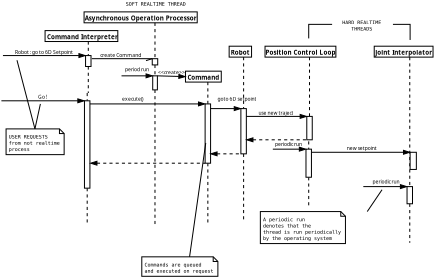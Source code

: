 <?xml version="1.0"?>
<dia:diagram xmlns:dia="http://www.lysator.liu.se/~alla/dia/">
  <dia:layer name="Background" visible="true">
    <dia:object type="UML - Lifeline" version="0" id="O0">
      <dia:attribute name="obj_pos">
        <dia:point val="12.341,6.4"/>
      </dia:attribute>
      <dia:attribute name="obj_bb">
        <dia:rectangle val="11.991,6.375;12.691,13.025"/>
      </dia:attribute>
      <dia:attribute name="conn_endpoints">
        <dia:point val="12.341,6.4"/>
        <dia:point val="12.341,13"/>
      </dia:attribute>
      <dia:attribute name="rtop">
        <dia:real val="1.8"/>
      </dia:attribute>
      <dia:attribute name="rbot">
        <dia:real val="3.2"/>
      </dia:attribute>
      <dia:attribute name="draw_focus">
        <dia:boolean val="true"/>
      </dia:attribute>
      <dia:attribute name="draw_cross">
        <dia:boolean val="false"/>
      </dia:attribute>
      <dia:connections>
        <dia:connection handle="0" to="O1" connection="6"/>
      </dia:connections>
    </dia:object>
    <dia:object type="UML - Class" version="0" id="O1">
      <dia:attribute name="obj_pos">
        <dia:point val="6.8,5"/>
      </dia:attribute>
      <dia:attribute name="obj_bb">
        <dia:rectangle val="6.75,4.95;17.932,6.45"/>
      </dia:attribute>
      <dia:attribute name="elem_corner">
        <dia:point val="6.8,5"/>
      </dia:attribute>
      <dia:attribute name="elem_width">
        <dia:real val="11.082"/>
      </dia:attribute>
      <dia:attribute name="elem_height">
        <dia:real val="1.4"/>
      </dia:attribute>
      <dia:attribute name="name">
        <dia:string>#Command Interpreter#</dia:string>
      </dia:attribute>
      <dia:attribute name="stereotype">
        <dia:string/>
      </dia:attribute>
      <dia:attribute name="abstract">
        <dia:boolean val="false"/>
      </dia:attribute>
      <dia:attribute name="suppress_attributes">
        <dia:boolean val="false"/>
      </dia:attribute>
      <dia:attribute name="suppress_operations">
        <dia:boolean val="false"/>
      </dia:attribute>
      <dia:attribute name="visible_attributes">
        <dia:boolean val="false"/>
      </dia:attribute>
      <dia:attribute name="visible_operations">
        <dia:boolean val="false"/>
      </dia:attribute>
      <dia:attribute name="foreground_color">
        <dia:color val="#000000"/>
      </dia:attribute>
      <dia:attribute name="background_color">
        <dia:color val="#ffffff"/>
      </dia:attribute>
      <dia:attribute name="attributes"/>
      <dia:attribute name="operations"/>
      <dia:attribute name="template">
        <dia:boolean val="false"/>
      </dia:attribute>
      <dia:attribute name="templates"/>
    </dia:object>
    <dia:object type="UML - Class" version="0" id="O2">
      <dia:attribute name="obj_pos">
        <dia:point val="30.4,7"/>
      </dia:attribute>
      <dia:attribute name="obj_bb">
        <dia:rectangle val="30.35,6.95;34.159,8.45"/>
      </dia:attribute>
      <dia:attribute name="elem_corner">
        <dia:point val="30.4,7"/>
      </dia:attribute>
      <dia:attribute name="elem_width">
        <dia:real val="3.709"/>
      </dia:attribute>
      <dia:attribute name="elem_height">
        <dia:real val="1.4"/>
      </dia:attribute>
      <dia:attribute name="name">
        <dia:string>#Robot#</dia:string>
      </dia:attribute>
      <dia:attribute name="stereotype">
        <dia:string/>
      </dia:attribute>
      <dia:attribute name="abstract">
        <dia:boolean val="false"/>
      </dia:attribute>
      <dia:attribute name="suppress_attributes">
        <dia:boolean val="false"/>
      </dia:attribute>
      <dia:attribute name="suppress_operations">
        <dia:boolean val="false"/>
      </dia:attribute>
      <dia:attribute name="visible_attributes">
        <dia:boolean val="false"/>
      </dia:attribute>
      <dia:attribute name="visible_operations">
        <dia:boolean val="false"/>
      </dia:attribute>
      <dia:attribute name="foreground_color">
        <dia:color val="#000000"/>
      </dia:attribute>
      <dia:attribute name="background_color">
        <dia:color val="#ffffff"/>
      </dia:attribute>
      <dia:attribute name="attributes"/>
      <dia:attribute name="operations"/>
      <dia:attribute name="template">
        <dia:boolean val="false"/>
      </dia:attribute>
      <dia:attribute name="templates"/>
    </dia:object>
    <dia:object type="UML - Lifeline" version="0" id="O3">
      <dia:attribute name="obj_pos">
        <dia:point val="32.254,8.4"/>
      </dia:attribute>
      <dia:attribute name="obj_bb">
        <dia:rectangle val="31.904,8.375;32.604,29.625"/>
      </dia:attribute>
      <dia:attribute name="conn_endpoints">
        <dia:point val="32.254,8.4"/>
        <dia:point val="32.254,29.6"/>
      </dia:attribute>
      <dia:attribute name="rtop">
        <dia:real val="6.6"/>
      </dia:attribute>
      <dia:attribute name="rbot">
        <dia:real val="12.4"/>
      </dia:attribute>
      <dia:attribute name="draw_focus">
        <dia:boolean val="true"/>
      </dia:attribute>
      <dia:attribute name="draw_cross">
        <dia:boolean val="false"/>
      </dia:attribute>
      <dia:connections>
        <dia:connection handle="0" to="O2" connection="6"/>
      </dia:connections>
    </dia:object>
    <dia:object type="UML - Class" version="0" id="O4">
      <dia:attribute name="obj_pos">
        <dia:point val="35,7"/>
      </dia:attribute>
      <dia:attribute name="obj_bb">
        <dia:rectangle val="34.95,6.95;46.455,8.45"/>
      </dia:attribute>
      <dia:attribute name="elem_corner">
        <dia:point val="35,7"/>
      </dia:attribute>
      <dia:attribute name="elem_width">
        <dia:real val="11.405"/>
      </dia:attribute>
      <dia:attribute name="elem_height">
        <dia:real val="1.4"/>
      </dia:attribute>
      <dia:attribute name="name">
        <dia:string>#Position Control Loop#</dia:string>
      </dia:attribute>
      <dia:attribute name="stereotype">
        <dia:string/>
      </dia:attribute>
      <dia:attribute name="abstract">
        <dia:boolean val="false"/>
      </dia:attribute>
      <dia:attribute name="suppress_attributes">
        <dia:boolean val="false"/>
      </dia:attribute>
      <dia:attribute name="suppress_operations">
        <dia:boolean val="false"/>
      </dia:attribute>
      <dia:attribute name="visible_attributes">
        <dia:boolean val="false"/>
      </dia:attribute>
      <dia:attribute name="visible_operations">
        <dia:boolean val="false"/>
      </dia:attribute>
      <dia:attribute name="foreground_color">
        <dia:color val="#000000"/>
      </dia:attribute>
      <dia:attribute name="background_color">
        <dia:color val="#ffffff"/>
      </dia:attribute>
      <dia:attribute name="attributes"/>
      <dia:attribute name="operations"/>
      <dia:attribute name="template">
        <dia:boolean val="false"/>
      </dia:attribute>
      <dia:attribute name="templates"/>
    </dia:object>
    <dia:object type="UML - Class" version="0" id="O5">
      <dia:attribute name="obj_pos">
        <dia:point val="11.8,2.6"/>
      </dia:attribute>
      <dia:attribute name="obj_bb">
        <dia:rectangle val="11.75,2.55;30.032,4.05"/>
      </dia:attribute>
      <dia:attribute name="elem_corner">
        <dia:point val="11.8,2.6"/>
      </dia:attribute>
      <dia:attribute name="elem_width">
        <dia:real val="18.182"/>
      </dia:attribute>
      <dia:attribute name="elem_height">
        <dia:real val="1.4"/>
      </dia:attribute>
      <dia:attribute name="name">
        <dia:string>#Asynchronous Operation Processor#</dia:string>
      </dia:attribute>
      <dia:attribute name="stereotype">
        <dia:string/>
      </dia:attribute>
      <dia:attribute name="abstract">
        <dia:boolean val="false"/>
      </dia:attribute>
      <dia:attribute name="suppress_attributes">
        <dia:boolean val="false"/>
      </dia:attribute>
      <dia:attribute name="suppress_operations">
        <dia:boolean val="false"/>
      </dia:attribute>
      <dia:attribute name="visible_attributes">
        <dia:boolean val="false"/>
      </dia:attribute>
      <dia:attribute name="visible_operations">
        <dia:boolean val="false"/>
      </dia:attribute>
      <dia:attribute name="foreground_color">
        <dia:color val="#000000"/>
      </dia:attribute>
      <dia:attribute name="background_color">
        <dia:color val="#ffffff"/>
      </dia:attribute>
      <dia:attribute name="attributes"/>
      <dia:attribute name="operations"/>
      <dia:attribute name="template">
        <dia:boolean val="false"/>
      </dia:attribute>
      <dia:attribute name="templates"/>
    </dia:object>
    <dia:object type="UML - Lifeline" version="0" id="O6">
      <dia:attribute name="obj_pos">
        <dia:point val="20.891,4"/>
      </dia:attribute>
      <dia:attribute name="obj_bb">
        <dia:rectangle val="20.541,3.975;21.241,29.825"/>
      </dia:attribute>
      <dia:attribute name="conn_endpoints">
        <dia:point val="20.891,4"/>
        <dia:point val="20.891,29.8"/>
      </dia:attribute>
      <dia:attribute name="rtop">
        <dia:real val="4.6"/>
      </dia:attribute>
      <dia:attribute name="rbot">
        <dia:real val="5.4"/>
      </dia:attribute>
      <dia:attribute name="draw_focus">
        <dia:boolean val="true"/>
      </dia:attribute>
      <dia:attribute name="draw_cross">
        <dia:boolean val="false"/>
      </dia:attribute>
      <dia:connections>
        <dia:connection handle="0" to="O5" connection="6"/>
      </dia:connections>
    </dia:object>
    <dia:object type="UML - Lifeline" version="0" id="O7">
      <dia:attribute name="obj_pos">
        <dia:point val="40.703,8.4"/>
      </dia:attribute>
      <dia:attribute name="obj_bb">
        <dia:rectangle val="40.352,8.375;41.053,19.025"/>
      </dia:attribute>
      <dia:attribute name="conn_endpoints">
        <dia:point val="40.703,8.4"/>
        <dia:point val="40.703,19"/>
      </dia:attribute>
      <dia:attribute name="rtop">
        <dia:real val="7.6"/>
      </dia:attribute>
      <dia:attribute name="rbot">
        <dia:real val="10.6"/>
      </dia:attribute>
      <dia:attribute name="draw_focus">
        <dia:boolean val="true"/>
      </dia:attribute>
      <dia:attribute name="draw_cross">
        <dia:boolean val="false"/>
      </dia:attribute>
      <dia:connections>
        <dia:connection handle="0" to="O4" connection="6"/>
      </dia:connections>
    </dia:object>
    <dia:object type="UML - Class" version="0" id="O8">
      <dia:attribute name="obj_pos">
        <dia:point val="49,7"/>
      </dia:attribute>
      <dia:attribute name="obj_bb">
        <dia:rectangle val="48.95,6.95;58.162,8.45"/>
      </dia:attribute>
      <dia:attribute name="elem_corner">
        <dia:point val="49,7"/>
      </dia:attribute>
      <dia:attribute name="elem_width">
        <dia:real val="9.112"/>
      </dia:attribute>
      <dia:attribute name="elem_height">
        <dia:real val="1.4"/>
      </dia:attribute>
      <dia:attribute name="name">
        <dia:string>#Joint Interpolator#</dia:string>
      </dia:attribute>
      <dia:attribute name="stereotype">
        <dia:string/>
      </dia:attribute>
      <dia:attribute name="abstract">
        <dia:boolean val="false"/>
      </dia:attribute>
      <dia:attribute name="suppress_attributes">
        <dia:boolean val="false"/>
      </dia:attribute>
      <dia:attribute name="suppress_operations">
        <dia:boolean val="false"/>
      </dia:attribute>
      <dia:attribute name="visible_attributes">
        <dia:boolean val="false"/>
      </dia:attribute>
      <dia:attribute name="visible_operations">
        <dia:boolean val="false"/>
      </dia:attribute>
      <dia:attribute name="foreground_color">
        <dia:color val="#000000"/>
      </dia:attribute>
      <dia:attribute name="background_color">
        <dia:color val="#ffffff"/>
      </dia:attribute>
      <dia:attribute name="attributes"/>
      <dia:attribute name="operations"/>
      <dia:attribute name="template">
        <dia:boolean val="false"/>
      </dia:attribute>
      <dia:attribute name="templates"/>
    </dia:object>
    <dia:object type="UML - Lifeline" version="0" id="O9">
      <dia:attribute name="obj_pos">
        <dia:point val="53.556,8.4"/>
      </dia:attribute>
      <dia:attribute name="obj_bb">
        <dia:rectangle val="53.206,8.375;53.906,32.225"/>
      </dia:attribute>
      <dia:attribute name="conn_endpoints">
        <dia:point val="53.556,8.4"/>
        <dia:point val="53.556,32.2"/>
      </dia:attribute>
      <dia:attribute name="rtop">
        <dia:real val="16.6"/>
      </dia:attribute>
      <dia:attribute name="rbot">
        <dia:real val="18.8"/>
      </dia:attribute>
      <dia:attribute name="draw_focus">
        <dia:boolean val="true"/>
      </dia:attribute>
      <dia:attribute name="draw_cross">
        <dia:boolean val="false"/>
      </dia:attribute>
      <dia:connections>
        <dia:connection handle="0" to="O8" connection="6"/>
      </dia:connections>
    </dia:object>
    <dia:object type="UML - Message" version="0" id="O10">
      <dia:attribute name="obj_pos">
        <dia:point val="1.4,8.2"/>
      </dia:attribute>
      <dia:attribute name="obj_bb">
        <dia:rectangle val="1.35,7.387;12.041,8.6"/>
      </dia:attribute>
      <dia:attribute name="conn_endpoints">
        <dia:point val="1.4,8.2"/>
        <dia:point val="11.991,8.2"/>
      </dia:attribute>
      <dia:attribute name="text">
        <dia:string>#Robot : go to 6D Setpoint#</dia:string>
      </dia:attribute>
      <dia:attribute name="text_pos">
        <dia:point val="6.654,8"/>
      </dia:attribute>
      <dia:attribute name="type">
        <dia:int val="0"/>
      </dia:attribute>
      <dia:connections>
        <dia:connection handle="1" to="O0" connection="0"/>
      </dia:connections>
    </dia:object>
    <dia:object type="UML - Message" version="0" id="O11">
      <dia:attribute name="obj_pos">
        <dia:point val="12.8,8.6"/>
      </dia:attribute>
      <dia:attribute name="obj_bb">
        <dia:rectangle val="12.75,7.787;20.591,9"/>
      </dia:attribute>
      <dia:attribute name="conn_endpoints">
        <dia:point val="12.8,8.6"/>
        <dia:point val="20.541,8.6"/>
      </dia:attribute>
      <dia:attribute name="text">
        <dia:string>#create Command#</dia:string>
      </dia:attribute>
      <dia:attribute name="text_pos">
        <dia:point val="16.5,8.4"/>
      </dia:attribute>
      <dia:attribute name="type">
        <dia:int val="5"/>
      </dia:attribute>
      <dia:connections>
        <dia:connection handle="1" to="O6" connection="0"/>
      </dia:connections>
    </dia:object>
    <dia:object type="UML - Message" version="0" id="O12">
      <dia:attribute name="obj_pos">
        <dia:point val="1.2,14"/>
      </dia:attribute>
      <dia:attribute name="obj_bb">
        <dia:rectangle val="1.15,13.137;11.9,14.4"/>
      </dia:attribute>
      <dia:attribute name="conn_endpoints">
        <dia:point val="1.2,14"/>
        <dia:point val="11.85,14"/>
      </dia:attribute>
      <dia:attribute name="text">
        <dia:string>#Go !#</dia:string>
      </dia:attribute>
      <dia:attribute name="text_pos">
        <dia:point val="6.484,13.75"/>
      </dia:attribute>
      <dia:attribute name="type">
        <dia:int val="0"/>
      </dia:attribute>
      <dia:connections>
        <dia:connection handle="1" to="O21" connection="0"/>
      </dia:connections>
    </dia:object>
    <dia:object type="UML - Class" version="0" id="O13">
      <dia:attribute name="obj_pos">
        <dia:point val="24.8,10.2"/>
      </dia:attribute>
      <dia:attribute name="obj_bb">
        <dia:rectangle val="24.75,10.15;30.589,11.65"/>
      </dia:attribute>
      <dia:attribute name="elem_corner">
        <dia:point val="24.8,10.2"/>
      </dia:attribute>
      <dia:attribute name="elem_width">
        <dia:real val="5.739"/>
      </dia:attribute>
      <dia:attribute name="elem_height">
        <dia:real val="1.4"/>
      </dia:attribute>
      <dia:attribute name="name">
        <dia:string>#Command#</dia:string>
      </dia:attribute>
      <dia:attribute name="stereotype">
        <dia:string/>
      </dia:attribute>
      <dia:attribute name="abstract">
        <dia:boolean val="false"/>
      </dia:attribute>
      <dia:attribute name="suppress_attributes">
        <dia:boolean val="false"/>
      </dia:attribute>
      <dia:attribute name="suppress_operations">
        <dia:boolean val="false"/>
      </dia:attribute>
      <dia:attribute name="visible_attributes">
        <dia:boolean val="false"/>
      </dia:attribute>
      <dia:attribute name="visible_operations">
        <dia:boolean val="false"/>
      </dia:attribute>
      <dia:attribute name="foreground_color">
        <dia:color val="#000000"/>
      </dia:attribute>
      <dia:attribute name="background_color">
        <dia:color val="#ffffff"/>
      </dia:attribute>
      <dia:attribute name="attributes"/>
      <dia:attribute name="operations"/>
      <dia:attribute name="template">
        <dia:boolean val="false"/>
      </dia:attribute>
      <dia:attribute name="templates"/>
    </dia:object>
    <dia:object type="UML - Lifeline" version="0" id="O14">
      <dia:attribute name="obj_pos">
        <dia:point val="27.669,11.6"/>
      </dia:attribute>
      <dia:attribute name="obj_bb">
        <dia:rectangle val="27.319,11.575;28.019,30.025"/>
      </dia:attribute>
      <dia:attribute name="conn_endpoints">
        <dia:point val="27.669,11.6"/>
        <dia:point val="27.669,30"/>
      </dia:attribute>
      <dia:attribute name="rtop">
        <dia:real val="2.8"/>
      </dia:attribute>
      <dia:attribute name="rbot">
        <dia:real val="10.4"/>
      </dia:attribute>
      <dia:attribute name="draw_focus">
        <dia:boolean val="true"/>
      </dia:attribute>
      <dia:attribute name="draw_cross">
        <dia:boolean val="false"/>
      </dia:attribute>
      <dia:connections>
        <dia:connection handle="0" to="O13" connection="6"/>
      </dia:connections>
    </dia:object>
    <dia:object type="UML - Message" version="0" id="O15">
      <dia:attribute name="obj_pos">
        <dia:point val="21.2,10.8"/>
      </dia:attribute>
      <dia:attribute name="obj_bb">
        <dia:rectangle val="21.15,9.987;24.85,11.3"/>
      </dia:attribute>
      <dia:attribute name="conn_endpoints">
        <dia:point val="21.2,10.8"/>
        <dia:point val="24.8,10.9"/>
      </dia:attribute>
      <dia:attribute name="text">
        <dia:string>##</dia:string>
      </dia:attribute>
      <dia:attribute name="text_pos">
        <dia:point val="23,10.6"/>
      </dia:attribute>
      <dia:attribute name="type">
        <dia:int val="1"/>
      </dia:attribute>
      <dia:connections>
        <dia:connection handle="0" to="O28" connection="2"/>
        <dia:connection handle="1" to="O13" connection="3"/>
      </dia:connections>
    </dia:object>
    <dia:object type="UML - Message" version="0" id="O16">
      <dia:attribute name="obj_pos">
        <dia:point val="12.4,14.4"/>
      </dia:attribute>
      <dia:attribute name="obj_bb">
        <dia:rectangle val="12.35,13.387;27.369,14.8"/>
      </dia:attribute>
      <dia:attribute name="conn_endpoints">
        <dia:point val="12.4,14.4"/>
        <dia:point val="27.319,14.4"/>
      </dia:attribute>
      <dia:attribute name="text">
        <dia:string>#execute()#</dia:string>
      </dia:attribute>
      <dia:attribute name="text_pos">
        <dia:point val="18,14"/>
      </dia:attribute>
      <dia:attribute name="type">
        <dia:int val="0"/>
      </dia:attribute>
      <dia:connections>
        <dia:connection handle="1" to="O14" connection="0"/>
      </dia:connections>
    </dia:object>
    <dia:object type="UML - Message" version="0" id="O17">
      <dia:attribute name="obj_pos">
        <dia:point val="28,15"/>
      </dia:attribute>
      <dia:attribute name="obj_bb">
        <dia:rectangle val="27.95,13.387;34.457,15.4"/>
      </dia:attribute>
      <dia:attribute name="conn_endpoints">
        <dia:point val="28,15"/>
        <dia:point val="31.904,15"/>
      </dia:attribute>
      <dia:attribute name="text">
        <dia:string>#goto 6D setpoint#</dia:string>
      </dia:attribute>
      <dia:attribute name="text_pos">
        <dia:point val="31.4,14"/>
      </dia:attribute>
      <dia:attribute name="type">
        <dia:int val="0"/>
      </dia:attribute>
      <dia:connections>
        <dia:connection handle="1" to="O3" connection="0"/>
      </dia:connections>
    </dia:object>
    <dia:object type="UML - Message" version="0" id="O18">
      <dia:attribute name="obj_pos">
        <dia:point val="32.6,16"/>
      </dia:attribute>
      <dia:attribute name="obj_bb">
        <dia:rectangle val="32.55,15.187;40.403,16.4"/>
      </dia:attribute>
      <dia:attribute name="conn_endpoints">
        <dia:point val="32.6,16"/>
        <dia:point val="40.352,16"/>
      </dia:attribute>
      <dia:attribute name="text">
        <dia:string>#use new traject#</dia:string>
      </dia:attribute>
      <dia:attribute name="text_pos">
        <dia:point val="36.4,15.8"/>
      </dia:attribute>
      <dia:attribute name="type">
        <dia:int val="0"/>
      </dia:attribute>
      <dia:connections>
        <dia:connection handle="1" to="O7" connection="0"/>
      </dia:connections>
    </dia:object>
    <dia:object type="UML - Message" version="0" id="O19">
      <dia:attribute name="obj_pos">
        <dia:point val="32.6,19"/>
      </dia:attribute>
      <dia:attribute name="obj_bb">
        <dia:rectangle val="32.55,18.387;40.403,19.4"/>
      </dia:attribute>
      <dia:attribute name="conn_endpoints">
        <dia:point val="32.6,19"/>
        <dia:point val="40.352,19"/>
      </dia:attribute>
      <dia:attribute name="text">
        <dia:string>##</dia:string>
      </dia:attribute>
      <dia:attribute name="text_pos">
        <dia:point val="36.476,19"/>
      </dia:attribute>
      <dia:attribute name="type">
        <dia:int val="4"/>
      </dia:attribute>
      <dia:connections>
        <dia:connection handle="1" to="O7" connection="5"/>
      </dia:connections>
    </dia:object>
    <dia:object type="UML - Message" version="0" id="O20">
      <dia:attribute name="obj_pos">
        <dia:point val="28,20.8"/>
      </dia:attribute>
      <dia:attribute name="obj_bb">
        <dia:rectangle val="27.95,20.187;31.954,21.2"/>
      </dia:attribute>
      <dia:attribute name="conn_endpoints">
        <dia:point val="28,20.8"/>
        <dia:point val="31.904,20.8"/>
      </dia:attribute>
      <dia:attribute name="text">
        <dia:string>##</dia:string>
      </dia:attribute>
      <dia:attribute name="text_pos">
        <dia:point val="29.952,20.8"/>
      </dia:attribute>
      <dia:attribute name="type">
        <dia:int val="4"/>
      </dia:attribute>
      <dia:connections>
        <dia:connection handle="1" to="O3" connection="5"/>
      </dia:connections>
    </dia:object>
    <dia:object type="UML - Lifeline" version="0" id="O21">
      <dia:attribute name="obj_pos">
        <dia:point val="12.2,13"/>
      </dia:attribute>
      <dia:attribute name="obj_bb">
        <dia:rectangle val="11.85,12.975;12.55,30.025"/>
      </dia:attribute>
      <dia:attribute name="conn_endpoints">
        <dia:point val="12.2,13"/>
        <dia:point val="12.2,30"/>
      </dia:attribute>
      <dia:attribute name="rtop">
        <dia:real val="1"/>
      </dia:attribute>
      <dia:attribute name="rbot">
        <dia:real val="12.2"/>
      </dia:attribute>
      <dia:attribute name="draw_focus">
        <dia:boolean val="true"/>
      </dia:attribute>
      <dia:attribute name="draw_cross">
        <dia:boolean val="false"/>
      </dia:attribute>
    </dia:object>
    <dia:object type="UML - Message" version="0" id="O22">
      <dia:attribute name="obj_pos">
        <dia:point val="12.6,22"/>
      </dia:attribute>
      <dia:attribute name="obj_bb">
        <dia:rectangle val="12.55,21.387;27.369,22.4"/>
      </dia:attribute>
      <dia:attribute name="conn_endpoints">
        <dia:point val="12.6,22"/>
        <dia:point val="27.319,22"/>
      </dia:attribute>
      <dia:attribute name="text">
        <dia:string>##</dia:string>
      </dia:attribute>
      <dia:attribute name="text_pos">
        <dia:point val="19.96,22"/>
      </dia:attribute>
      <dia:attribute name="type">
        <dia:int val="4"/>
      </dia:attribute>
      <dia:connections>
        <dia:connection handle="1" to="O14" connection="5"/>
      </dia:connections>
    </dia:object>
    <dia:object type="UML - Message" version="0" id="O23">
      <dia:attribute name="obj_pos">
        <dia:point val="47.6,25"/>
      </dia:attribute>
      <dia:attribute name="obj_bb">
        <dia:rectangle val="47.55,23.987;53.256,25.4"/>
      </dia:attribute>
      <dia:attribute name="conn_endpoints">
        <dia:point val="47.6,25"/>
        <dia:point val="53.206,25"/>
      </dia:attribute>
      <dia:attribute name="text">
        <dia:string>#periodic run#</dia:string>
      </dia:attribute>
      <dia:attribute name="text_pos">
        <dia:point val="50.521,24.6"/>
      </dia:attribute>
      <dia:attribute name="type">
        <dia:int val="0"/>
      </dia:attribute>
      <dia:connections>
        <dia:connection handle="1" to="O9" connection="0"/>
      </dia:connections>
    </dia:object>
    <dia:object type="UML - Lifeline" version="0" id="O24">
      <dia:attribute name="obj_pos">
        <dia:point val="40.6,19.2"/>
      </dia:attribute>
      <dia:attribute name="obj_bb">
        <dia:rectangle val="40.25,19.175;40.95,27.425"/>
      </dia:attribute>
      <dia:attribute name="conn_endpoints">
        <dia:point val="40.6,19.2"/>
        <dia:point val="40.6,27.4"/>
      </dia:attribute>
      <dia:attribute name="rtop">
        <dia:real val="1"/>
      </dia:attribute>
      <dia:attribute name="rbot">
        <dia:real val="4.6"/>
      </dia:attribute>
      <dia:attribute name="draw_focus">
        <dia:boolean val="true"/>
      </dia:attribute>
      <dia:attribute name="draw_cross">
        <dia:boolean val="false"/>
      </dia:attribute>
    </dia:object>
    <dia:object type="UML - Message" version="0" id="O25">
      <dia:attribute name="obj_pos">
        <dia:point val="36,20.2"/>
      </dia:attribute>
      <dia:attribute name="obj_bb">
        <dia:rectangle val="35.783,19.187;40.3,20.6"/>
      </dia:attribute>
      <dia:attribute name="conn_endpoints">
        <dia:point val="36,20.2"/>
        <dia:point val="40.25,20.2"/>
      </dia:attribute>
      <dia:attribute name="text">
        <dia:string>#periodic run#</dia:string>
      </dia:attribute>
      <dia:attribute name="text_pos">
        <dia:point val="38,19.8"/>
      </dia:attribute>
      <dia:attribute name="type">
        <dia:int val="0"/>
      </dia:attribute>
      <dia:connections>
        <dia:connection handle="1" to="O24" connection="0"/>
      </dia:connections>
    </dia:object>
    <dia:object type="UML - Message" version="0" id="O26">
      <dia:attribute name="obj_pos">
        <dia:point val="41,20.6"/>
      </dia:attribute>
      <dia:attribute name="obj_bb">
        <dia:rectangle val="40.95,19.687;53.65,21"/>
      </dia:attribute>
      <dia:attribute name="conn_endpoints">
        <dia:point val="41,20.6"/>
        <dia:point val="53.6,20.6"/>
      </dia:attribute>
      <dia:attribute name="text">
        <dia:string>#new setpoint#</dia:string>
      </dia:attribute>
      <dia:attribute name="text_pos">
        <dia:point val="47.4,20.3"/>
      </dia:attribute>
      <dia:attribute name="type">
        <dia:int val="0"/>
      </dia:attribute>
      <dia:connections>
        <dia:connection handle="1" to="O27" connection="0"/>
      </dia:connections>
    </dia:object>
    <dia:object type="Standard - Box" version="0" id="O27">
      <dia:attribute name="obj_pos">
        <dia:point val="53.6,20.6"/>
      </dia:attribute>
      <dia:attribute name="obj_bb">
        <dia:rectangle val="53.55,20.55;54.45,22.85"/>
      </dia:attribute>
      <dia:attribute name="elem_corner">
        <dia:point val="53.6,20.6"/>
      </dia:attribute>
      <dia:attribute name="elem_width">
        <dia:real val="0.8"/>
      </dia:attribute>
      <dia:attribute name="elem_height">
        <dia:real val="2.2"/>
      </dia:attribute>
      <dia:attribute name="show_background">
        <dia:boolean val="true"/>
      </dia:attribute>
    </dia:object>
    <dia:object type="Standard - Box" version="0" id="O28">
      <dia:attribute name="obj_pos">
        <dia:point val="20.6,10.8"/>
      </dia:attribute>
      <dia:attribute name="obj_bb">
        <dia:rectangle val="20.55,10.75;21.25,12.65"/>
      </dia:attribute>
      <dia:attribute name="elem_corner">
        <dia:point val="20.6,10.8"/>
      </dia:attribute>
      <dia:attribute name="elem_width">
        <dia:real val="0.6"/>
      </dia:attribute>
      <dia:attribute name="elem_height">
        <dia:real val="1.8"/>
      </dia:attribute>
      <dia:attribute name="show_background">
        <dia:boolean val="true"/>
      </dia:attribute>
    </dia:object>
    <dia:object type="UML - Message" version="0" id="O29">
      <dia:attribute name="obj_pos">
        <dia:point val="16.6,10.8"/>
      </dia:attribute>
      <dia:attribute name="obj_bb">
        <dia:rectangle val="16.55,9.587;20.65,11.2"/>
      </dia:attribute>
      <dia:attribute name="conn_endpoints">
        <dia:point val="16.6,10.8"/>
        <dia:point val="20.6,10.8"/>
      </dia:attribute>
      <dia:attribute name="text">
        <dia:string>#period run#</dia:string>
      </dia:attribute>
      <dia:attribute name="text_pos">
        <dia:point val="18.6,10.2"/>
      </dia:attribute>
      <dia:attribute name="type">
        <dia:int val="0"/>
      </dia:attribute>
      <dia:connections>
        <dia:connection handle="1" to="O28" connection="0"/>
      </dia:connections>
    </dia:object>
    <dia:object type="UML - Note" version="0" id="O30">
      <dia:attribute name="obj_pos">
        <dia:point val="34.4,28.2"/>
      </dia:attribute>
      <dia:attribute name="obj_bb">
        <dia:rectangle val="34.35,28.15;48.155,32.35"/>
      </dia:attribute>
      <dia:attribute name="elem_corner">
        <dia:point val="34.4,28.2"/>
      </dia:attribute>
      <dia:attribute name="elem_width">
        <dia:real val="13.705"/>
      </dia:attribute>
      <dia:attribute name="elem_height">
        <dia:real val="4.1"/>
      </dia:attribute>
      <dia:attribute name="text">
        <dia:composite type="text">
          <dia:attribute name="string">
            <dia:string>#A periodic run
denotes that the
thread is run periodically
by the operating system#</dia:string>
          </dia:attribute>
          <dia:attribute name="font">
            <dia:font name="Courier"/>
          </dia:attribute>
          <dia:attribute name="height">
            <dia:real val="0.8"/>
          </dia:attribute>
          <dia:attribute name="pos">
            <dia:point val="34.75,29.467"/>
          </dia:attribute>
          <dia:attribute name="color">
            <dia:color val="#000000"/>
          </dia:attribute>
          <dia:attribute name="alignment">
            <dia:enum val="0"/>
          </dia:attribute>
        </dia:composite>
      </dia:attribute>
    </dia:object>
    <dia:object type="Standard - Line" version="0" id="O31">
      <dia:attribute name="obj_pos">
        <dia:point val="48.105,28.2"/>
      </dia:attribute>
      <dia:attribute name="obj_bb">
        <dia:rectangle val="48.063,25.359;50.041,28.241"/>
      </dia:attribute>
      <dia:attribute name="conn_endpoints">
        <dia:point val="48.105,28.2"/>
        <dia:point val="50,25.4"/>
      </dia:attribute>
      <dia:attribute name="numcp">
        <dia:int val="1"/>
      </dia:attribute>
      <dia:connections>
        <dia:connection handle="0" to="O30" connection="2"/>
      </dia:connections>
    </dia:object>
    <dia:object type="Standard - Text" version="0" id="O32">
      <dia:attribute name="obj_pos">
        <dia:point val="47.4,4.2"/>
      </dia:attribute>
      <dia:attribute name="obj_bb">
        <dia:rectangle val="44.149,3.583;50.651,5.183"/>
      </dia:attribute>
      <dia:attribute name="text">
        <dia:composite type="text">
          <dia:attribute name="string">
            <dia:string>#HARD REALTIME
THREADS#</dia:string>
          </dia:attribute>
          <dia:attribute name="font">
            <dia:font name="Courier"/>
          </dia:attribute>
          <dia:attribute name="height">
            <dia:real val="0.8"/>
          </dia:attribute>
          <dia:attribute name="pos">
            <dia:point val="47.4,4.2"/>
          </dia:attribute>
          <dia:attribute name="color">
            <dia:color val="#000000"/>
          </dia:attribute>
          <dia:attribute name="alignment">
            <dia:enum val="1"/>
          </dia:attribute>
        </dia:composite>
      </dia:attribute>
    </dia:object>
    <dia:object type="Standard - ZigZagLine" version="0" id="O33">
      <dia:attribute name="obj_pos">
        <dia:point val="51.4,4.2"/>
      </dia:attribute>
      <dia:attribute name="obj_bb">
        <dia:rectangle val="51.4,4.15;53.65,6.2"/>
      </dia:attribute>
      <dia:attribute name="orth_points">
        <dia:point val="51.4,4.2"/>
        <dia:point val="51.4,4.2"/>
        <dia:point val="53.6,4.2"/>
        <dia:point val="53.6,6.2"/>
      </dia:attribute>
      <dia:attribute name="orth_orient">
        <dia:enum val="1"/>
        <dia:enum val="0"/>
        <dia:enum val="1"/>
      </dia:attribute>
    </dia:object>
    <dia:object type="Standard - ZigZagLine" version="0" id="O34">
      <dia:attribute name="obj_pos">
        <dia:point val="43.6,4.2"/>
      </dia:attribute>
      <dia:attribute name="obj_bb">
        <dia:rectangle val="40.55,4.15;43.6,6"/>
      </dia:attribute>
      <dia:attribute name="orth_points">
        <dia:point val="43.6,4.2"/>
        <dia:point val="43.6,4.2"/>
        <dia:point val="40.6,4.2"/>
        <dia:point val="40.6,6"/>
      </dia:attribute>
      <dia:attribute name="orth_orient">
        <dia:enum val="1"/>
        <dia:enum val="0"/>
        <dia:enum val="1"/>
      </dia:attribute>
    </dia:object>
    <dia:object type="Standard - Text" version="0" id="O35">
      <dia:attribute name="obj_pos">
        <dia:point val="21,1.8"/>
      </dia:attribute>
      <dia:attribute name="obj_bb">
        <dia:rectangle val="16.052,1.183;25.948,1.983"/>
      </dia:attribute>
      <dia:attribute name="text">
        <dia:composite type="text">
          <dia:attribute name="string">
            <dia:string>#SOFT REALTIME THREAD#</dia:string>
          </dia:attribute>
          <dia:attribute name="font">
            <dia:font name="Courier"/>
          </dia:attribute>
          <dia:attribute name="height">
            <dia:real val="0.8"/>
          </dia:attribute>
          <dia:attribute name="pos">
            <dia:point val="21,1.8"/>
          </dia:attribute>
          <dia:attribute name="color">
            <dia:color val="#000000"/>
          </dia:attribute>
          <dia:attribute name="alignment">
            <dia:enum val="1"/>
          </dia:attribute>
        </dia:composite>
      </dia:attribute>
    </dia:object>
    <dia:object type="UML - Note" version="0" id="O36">
      <dia:attribute name="obj_pos">
        <dia:point val="1.8,17.6"/>
      </dia:attribute>
      <dia:attribute name="obj_bb">
        <dia:rectangle val="1.75,17.55;11.192,20.95"/>
      </dia:attribute>
      <dia:attribute name="elem_corner">
        <dia:point val="1.8,17.6"/>
      </dia:attribute>
      <dia:attribute name="elem_width">
        <dia:real val="9.342"/>
      </dia:attribute>
      <dia:attribute name="elem_height">
        <dia:real val="3.3"/>
      </dia:attribute>
      <dia:attribute name="text">
        <dia:composite type="text">
          <dia:attribute name="string">
            <dia:string>#USER REQUESTS
from not realtime
process#</dia:string>
          </dia:attribute>
          <dia:attribute name="font">
            <dia:font name="Courier"/>
          </dia:attribute>
          <dia:attribute name="height">
            <dia:real val="0.8"/>
          </dia:attribute>
          <dia:attribute name="pos">
            <dia:point val="2.15,18.867"/>
          </dia:attribute>
          <dia:attribute name="color">
            <dia:color val="#000000"/>
          </dia:attribute>
          <dia:attribute name="alignment">
            <dia:enum val="0"/>
          </dia:attribute>
        </dia:composite>
      </dia:attribute>
    </dia:object>
    <dia:object type="Standard - Line" version="0" id="O37">
      <dia:attribute name="obj_pos">
        <dia:point val="5.501,17.6"/>
      </dia:attribute>
      <dia:attribute name="obj_bb">
        <dia:rectangle val="5.452,14.351;6.249,17.649"/>
      </dia:attribute>
      <dia:attribute name="conn_endpoints">
        <dia:point val="5.501,17.6"/>
        <dia:point val="6.2,14.4"/>
      </dia:attribute>
      <dia:attribute name="numcp">
        <dia:int val="1"/>
      </dia:attribute>
      <dia:connections>
        <dia:connection handle="0" to="O36" connection="1"/>
      </dia:connections>
    </dia:object>
    <dia:object type="Standard - Line" version="0" id="O38">
      <dia:attribute name="obj_pos">
        <dia:point val="5.501,17.6"/>
      </dia:attribute>
      <dia:attribute name="obj_bb">
        <dia:rectangle val="3.152,8.752;5.55,17.648"/>
      </dia:attribute>
      <dia:attribute name="conn_endpoints">
        <dia:point val="5.501,17.6"/>
        <dia:point val="3.2,8.8"/>
      </dia:attribute>
      <dia:attribute name="numcp">
        <dia:int val="1"/>
      </dia:attribute>
      <dia:connections>
        <dia:connection handle="0" to="O36" connection="1"/>
      </dia:connections>
    </dia:object>
    <dia:object type="UML - Note" version="0" id="O39">
      <dia:attribute name="obj_pos">
        <dia:point val="19.2,34"/>
      </dia:attribute>
      <dia:attribute name="obj_bb">
        <dia:rectangle val="19.15,33.95;31.5,36.55"/>
      </dia:attribute>
      <dia:attribute name="elem_corner">
        <dia:point val="19.2,34"/>
      </dia:attribute>
      <dia:attribute name="elem_width">
        <dia:real val="12.25"/>
      </dia:attribute>
      <dia:attribute name="elem_height">
        <dia:real val="2.5"/>
      </dia:attribute>
      <dia:attribute name="text">
        <dia:composite type="text">
          <dia:attribute name="string">
            <dia:string>#Commands are queued 
and executed on request#</dia:string>
          </dia:attribute>
          <dia:attribute name="font">
            <dia:font name="Courier"/>
          </dia:attribute>
          <dia:attribute name="height">
            <dia:real val="0.8"/>
          </dia:attribute>
          <dia:attribute name="pos">
            <dia:point val="19.55,35.267"/>
          </dia:attribute>
          <dia:attribute name="color">
            <dia:color val="#000000"/>
          </dia:attribute>
          <dia:attribute name="alignment">
            <dia:enum val="0"/>
          </dia:attribute>
        </dia:composite>
      </dia:attribute>
    </dia:object>
    <dia:object type="Standard - Line" version="0" id="O40">
      <dia:attribute name="obj_pos">
        <dia:point val="25.325,34"/>
      </dia:attribute>
      <dia:attribute name="obj_bb">
        <dia:rectangle val="25.276,19.351;27.45,34.05"/>
      </dia:attribute>
      <dia:attribute name="conn_endpoints">
        <dia:point val="25.325,34"/>
        <dia:point val="27.4,19.4"/>
      </dia:attribute>
      <dia:attribute name="numcp">
        <dia:int val="1"/>
      </dia:attribute>
      <dia:connections>
        <dia:connection handle="0" to="O39" connection="1"/>
      </dia:connections>
    </dia:object>
  </dia:layer>
</dia:diagram>

